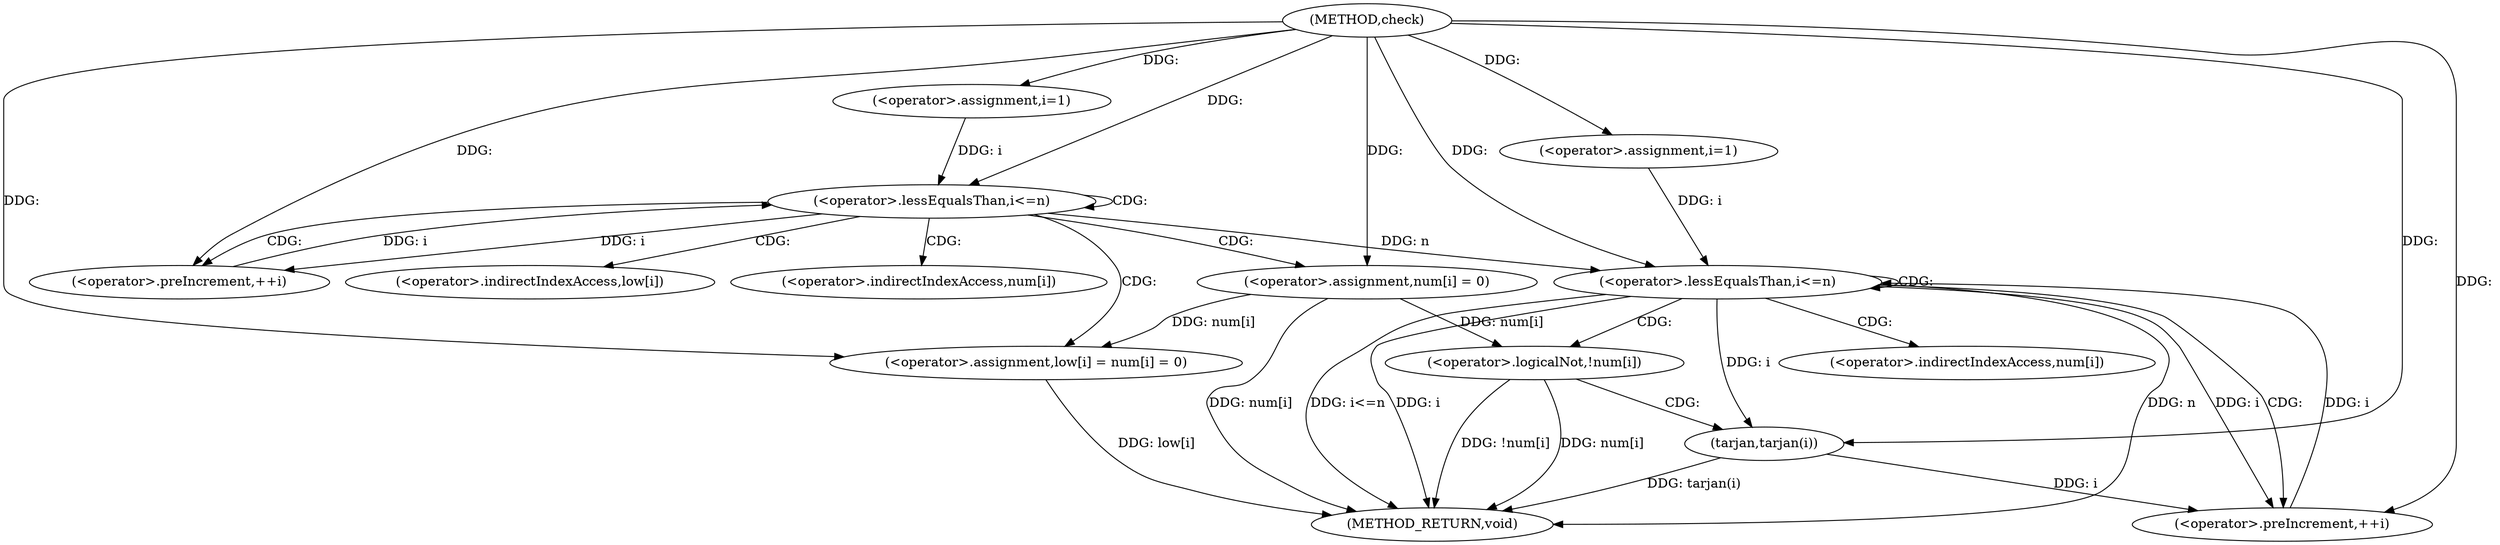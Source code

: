 digraph "check" {  
"1000287" [label = "(METHOD,check)" ]
"1000326" [label = "(METHOD_RETURN,void)" ]
"1000291" [label = "(<operator>.assignment,i=1)" ]
"1000294" [label = "(<operator>.lessEqualsThan,i<=n)" ]
"1000297" [label = "(<operator>.preIncrement,++i)" ]
"1000299" [label = "(<operator>.assignment,low[i] = num[i] = 0)" ]
"1000310" [label = "(<operator>.assignment,i=1)" ]
"1000313" [label = "(<operator>.lessEqualsThan,i<=n)" ]
"1000316" [label = "(<operator>.preIncrement,++i)" ]
"1000303" [label = "(<operator>.assignment,num[i] = 0)" ]
"1000320" [label = "(<operator>.logicalNot,!num[i])" ]
"1000324" [label = "(tarjan,tarjan(i))" ]
"1000300" [label = "(<operator>.indirectIndexAccess,low[i])" ]
"1000304" [label = "(<operator>.indirectIndexAccess,num[i])" ]
"1000321" [label = "(<operator>.indirectIndexAccess,num[i])" ]
  "1000313" -> "1000326"  [ label = "DDG: i"] 
  "1000313" -> "1000326"  [ label = "DDG: n"] 
  "1000313" -> "1000326"  [ label = "DDG: i<=n"] 
  "1000320" -> "1000326"  [ label = "DDG: num[i]"] 
  "1000320" -> "1000326"  [ label = "DDG: !num[i]"] 
  "1000324" -> "1000326"  [ label = "DDG: tarjan(i)"] 
  "1000299" -> "1000326"  [ label = "DDG: low[i]"] 
  "1000303" -> "1000326"  [ label = "DDG: num[i]"] 
  "1000287" -> "1000291"  [ label = "DDG: "] 
  "1000287" -> "1000310"  [ label = "DDG: "] 
  "1000291" -> "1000294"  [ label = "DDG: i"] 
  "1000297" -> "1000294"  [ label = "DDG: i"] 
  "1000287" -> "1000294"  [ label = "DDG: "] 
  "1000294" -> "1000297"  [ label = "DDG: i"] 
  "1000287" -> "1000297"  [ label = "DDG: "] 
  "1000303" -> "1000299"  [ label = "DDG: num[i]"] 
  "1000287" -> "1000299"  [ label = "DDG: "] 
  "1000310" -> "1000313"  [ label = "DDG: i"] 
  "1000316" -> "1000313"  [ label = "DDG: i"] 
  "1000287" -> "1000313"  [ label = "DDG: "] 
  "1000294" -> "1000313"  [ label = "DDG: n"] 
  "1000313" -> "1000316"  [ label = "DDG: i"] 
  "1000324" -> "1000316"  [ label = "DDG: i"] 
  "1000287" -> "1000316"  [ label = "DDG: "] 
  "1000287" -> "1000303"  [ label = "DDG: "] 
  "1000303" -> "1000320"  [ label = "DDG: num[i]"] 
  "1000313" -> "1000324"  [ label = "DDG: i"] 
  "1000287" -> "1000324"  [ label = "DDG: "] 
  "1000294" -> "1000294"  [ label = "CDG: "] 
  "1000294" -> "1000299"  [ label = "CDG: "] 
  "1000294" -> "1000303"  [ label = "CDG: "] 
  "1000294" -> "1000300"  [ label = "CDG: "] 
  "1000294" -> "1000304"  [ label = "CDG: "] 
  "1000294" -> "1000297"  [ label = "CDG: "] 
  "1000313" -> "1000316"  [ label = "CDG: "] 
  "1000313" -> "1000320"  [ label = "CDG: "] 
  "1000313" -> "1000321"  [ label = "CDG: "] 
  "1000313" -> "1000313"  [ label = "CDG: "] 
  "1000320" -> "1000324"  [ label = "CDG: "] 
}
